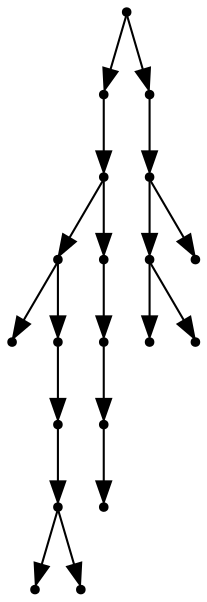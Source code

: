 digraph {
  19 [shape=point];
  12 [shape=point];
  11 [shape=point];
  6 [shape=point];
  0 [shape=point];
  5 [shape=point];
  4 [shape=point];
  3 [shape=point];
  1 [shape=point];
  2 [shape=point];
  10 [shape=point];
  9 [shape=point];
  8 [shape=point];
  7 [shape=point];
  18 [shape=point];
  17 [shape=point];
  15 [shape=point];
  13 [shape=point];
  14 [shape=point];
  16 [shape=point];
19 -> 12;
12 -> 11;
11 -> 6;
6 -> 0;
6 -> 5;
5 -> 4;
4 -> 3;
3 -> 1;
3 -> 2;
11 -> 10;
10 -> 9;
9 -> 8;
8 -> 7;
19 -> 18;
18 -> 17;
17 -> 15;
15 -> 13;
15 -> 14;
17 -> 16;
}
